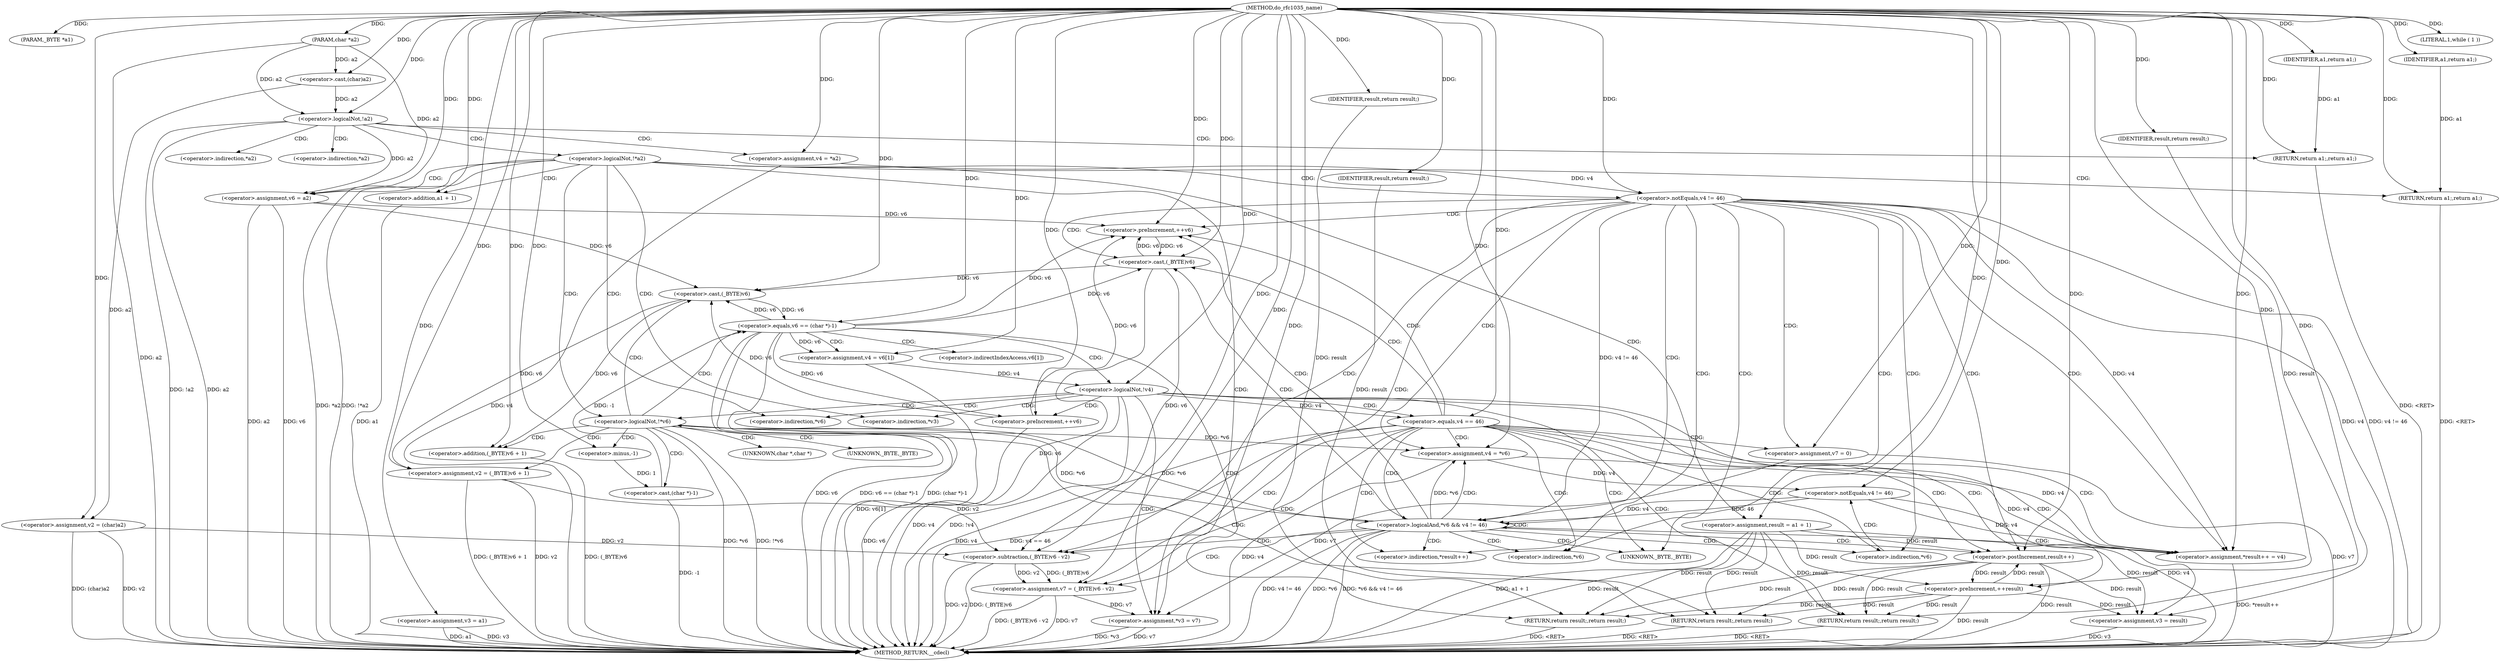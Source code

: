 digraph do_rfc1035_name {  
"1000107" [label = "(METHOD,do_rfc1035_name)" ]
"1000235" [label = "(METHOD_RETURN,__cdecl)" ]
"1000108" [label = "(PARAM,_BYTE *a1)" ]
"1000109" [label = "(PARAM,char *a2)" ]
"1000117" [label = "(<operator>.assignment,v2 = (char)a2)" ]
"1000119" [label = "(<operator>.cast,(char)a2)" ]
"1000122" [label = "(<operator>.assignment,v3 = a1)" ]
"1000126" [label = "(<operator>.logicalNot,!a2)" ]
"1000128" [label = "(RETURN,return a1;,return a1;)" ]
"1000129" [label = "(IDENTIFIER,a1,return a1;)" ]
"1000130" [label = "(<operator>.assignment,v4 = *a2)" ]
"1000135" [label = "(<operator>.logicalNot,!*a2)" ]
"1000138" [label = "(RETURN,return a1;,return a1;)" ]
"1000139" [label = "(IDENTIFIER,a1,return a1;)" ]
"1000140" [label = "(<operator>.assignment,result = a1 + 1)" ]
"1000142" [label = "(<operator>.addition,a1 + 1)" ]
"1000145" [label = "(<operator>.assignment,v6 = a2)" ]
"1000149" [label = "(<operator>.notEquals,v4 != 46)" ]
"1000154" [label = "(<operator>.assignment,v7 = 0)" ]
"1000158" [label = "(LITERAL,1,while ( 1 ))" ]
"1000160" [label = "(<operator>.assignment,*v3 = v7)" ]
"1000165" [label = "(<operator>.logicalNot,!*v6)" ]
"1000168" [label = "(RETURN,return result;,return result;)" ]
"1000169" [label = "(IDENTIFIER,result,return result;)" ]
"1000170" [label = "(<operator>.assignment,v2 = (_BYTE)v6 + 1)" ]
"1000172" [label = "(<operator>.addition,(_BYTE)v6 + 1)" ]
"1000173" [label = "(<operator>.cast,(_BYTE)v6)" ]
"1000178" [label = "(<operator>.equals,v6 == (char *)-1)" ]
"1000180" [label = "(<operator>.cast,(char *)-1)" ]
"1000182" [label = "(<operator>.minus,-1)" ]
"1000184" [label = "(RETURN,return result;,return result;)" ]
"1000185" [label = "(IDENTIFIER,result,return result;)" ]
"1000186" [label = "(<operator>.assignment,v4 = v6[1])" ]
"1000192" [label = "(<operator>.logicalNot,!v4)" ]
"1000194" [label = "(RETURN,return result;,return result;)" ]
"1000195" [label = "(IDENTIFIER,result,return result;)" ]
"1000196" [label = "(<operator>.assignment,v3 = result)" ]
"1000199" [label = "(<operator>.preIncrement,++v6)" ]
"1000201" [label = "(<operator>.preIncrement,++result)" ]
"1000204" [label = "(<operator>.equals,v4 == 46)" ]
"1000211" [label = "(<operator>.preIncrement,++v6)" ]
"1000213" [label = "(<operator>.assignment,*result++ = v4)" ]
"1000215" [label = "(<operator>.postIncrement,result++)" ]
"1000218" [label = "(<operator>.assignment,v4 = *v6)" ]
"1000222" [label = "(<operator>.assignment,v7 = (_BYTE)v6 - v2)" ]
"1000224" [label = "(<operator>.subtraction,(_BYTE)v6 - v2)" ]
"1000225" [label = "(<operator>.cast,(_BYTE)v6)" ]
"1000229" [label = "(<operator>.logicalAnd,*v6 && v4 != 46)" ]
"1000232" [label = "(<operator>.notEquals,v4 != 46)" ]
"1000132" [label = "(<operator>.indirection,*a2)" ]
"1000136" [label = "(<operator>.indirection,*a2)" ]
"1000161" [label = "(<operator>.indirection,*v3)" ]
"1000166" [label = "(<operator>.indirection,*v6)" ]
"1000174" [label = "(UNKNOWN,_BYTE,_BYTE)" ]
"1000181" [label = "(UNKNOWN,char *,char *)" ]
"1000188" [label = "(<operator>.indirectIndexAccess,v6[1])" ]
"1000214" [label = "(<operator>.indirection,*result++)" ]
"1000220" [label = "(<operator>.indirection,*v6)" ]
"1000226" [label = "(UNKNOWN,_BYTE,_BYTE)" ]
"1000230" [label = "(<operator>.indirection,*v6)" ]
  "1000184" -> "1000235"  [ label = "DDG: <RET>"] 
  "1000138" -> "1000235"  [ label = "DDG: <RET>"] 
  "1000229" -> "1000235"  [ label = "DDG: *v6 && v4 != 46"] 
  "1000225" -> "1000235"  [ label = "DDG: v6"] 
  "1000224" -> "1000235"  [ label = "DDG: v2"] 
  "1000135" -> "1000235"  [ label = "DDG: *a2"] 
  "1000160" -> "1000235"  [ label = "DDG: *v3"] 
  "1000142" -> "1000235"  [ label = "DDG: a1"] 
  "1000204" -> "1000235"  [ label = "DDG: v4"] 
  "1000199" -> "1000235"  [ label = "DDG: v6"] 
  "1000126" -> "1000235"  [ label = "DDG: a2"] 
  "1000160" -> "1000235"  [ label = "DDG: v7"] 
  "1000109" -> "1000235"  [ label = "DDG: a2"] 
  "1000222" -> "1000235"  [ label = "DDG: v7"] 
  "1000165" -> "1000235"  [ label = "DDG: *v6"] 
  "1000122" -> "1000235"  [ label = "DDG: a1"] 
  "1000232" -> "1000235"  [ label = "DDG: v4"] 
  "1000117" -> "1000235"  [ label = "DDG: v2"] 
  "1000140" -> "1000235"  [ label = "DDG: a1 + 1"] 
  "1000178" -> "1000235"  [ label = "DDG: v6 == (char *)-1"] 
  "1000229" -> "1000235"  [ label = "DDG: *v6"] 
  "1000213" -> "1000235"  [ label = "DDG: *result++"] 
  "1000117" -> "1000235"  [ label = "DDG: (char)a2"] 
  "1000222" -> "1000235"  [ label = "DDG: (_BYTE)v6 - v2"] 
  "1000149" -> "1000235"  [ label = "DDG: v4"] 
  "1000149" -> "1000235"  [ label = "DDG: v4 != 46"] 
  "1000178" -> "1000235"  [ label = "DDG: (char *)-1"] 
  "1000180" -> "1000235"  [ label = "DDG: -1"] 
  "1000145" -> "1000235"  [ label = "DDG: a2"] 
  "1000204" -> "1000235"  [ label = "DDG: v4 == 46"] 
  "1000154" -> "1000235"  [ label = "DDG: v7"] 
  "1000229" -> "1000235"  [ label = "DDG: v4 != 46"] 
  "1000192" -> "1000235"  [ label = "DDG: v4"] 
  "1000130" -> "1000235"  [ label = "DDG: v4"] 
  "1000224" -> "1000235"  [ label = "DDG: (_BYTE)v6"] 
  "1000170" -> "1000235"  [ label = "DDG: v2"] 
  "1000186" -> "1000235"  [ label = "DDG: v6[1]"] 
  "1000135" -> "1000235"  [ label = "DDG: !*a2"] 
  "1000140" -> "1000235"  [ label = "DDG: result"] 
  "1000126" -> "1000235"  [ label = "DDG: !a2"] 
  "1000192" -> "1000235"  [ label = "DDG: !v4"] 
  "1000178" -> "1000235"  [ label = "DDG: v6"] 
  "1000215" -> "1000235"  [ label = "DDG: result"] 
  "1000172" -> "1000235"  [ label = "DDG: (_BYTE)v6"] 
  "1000170" -> "1000235"  [ label = "DDG: (_BYTE)v6 + 1"] 
  "1000201" -> "1000235"  [ label = "DDG: result"] 
  "1000196" -> "1000235"  [ label = "DDG: v3"] 
  "1000145" -> "1000235"  [ label = "DDG: v6"] 
  "1000122" -> "1000235"  [ label = "DDG: v3"] 
  "1000165" -> "1000235"  [ label = "DDG: !*v6"] 
  "1000218" -> "1000235"  [ label = "DDG: v4"] 
  "1000128" -> "1000235"  [ label = "DDG: <RET>"] 
  "1000194" -> "1000235"  [ label = "DDG: <RET>"] 
  "1000168" -> "1000235"  [ label = "DDG: <RET>"] 
  "1000107" -> "1000108"  [ label = "DDG: "] 
  "1000107" -> "1000109"  [ label = "DDG: "] 
  "1000119" -> "1000117"  [ label = "DDG: a2"] 
  "1000107" -> "1000117"  [ label = "DDG: "] 
  "1000109" -> "1000119"  [ label = "DDG: a2"] 
  "1000107" -> "1000119"  [ label = "DDG: "] 
  "1000107" -> "1000122"  [ label = "DDG: "] 
  "1000119" -> "1000126"  [ label = "DDG: a2"] 
  "1000109" -> "1000126"  [ label = "DDG: a2"] 
  "1000107" -> "1000126"  [ label = "DDG: "] 
  "1000129" -> "1000128"  [ label = "DDG: a1"] 
  "1000107" -> "1000128"  [ label = "DDG: "] 
  "1000107" -> "1000129"  [ label = "DDG: "] 
  "1000107" -> "1000130"  [ label = "DDG: "] 
  "1000139" -> "1000138"  [ label = "DDG: a1"] 
  "1000107" -> "1000138"  [ label = "DDG: "] 
  "1000107" -> "1000139"  [ label = "DDG: "] 
  "1000107" -> "1000140"  [ label = "DDG: "] 
  "1000107" -> "1000142"  [ label = "DDG: "] 
  "1000126" -> "1000145"  [ label = "DDG: a2"] 
  "1000109" -> "1000145"  [ label = "DDG: a2"] 
  "1000107" -> "1000145"  [ label = "DDG: "] 
  "1000130" -> "1000149"  [ label = "DDG: v4"] 
  "1000107" -> "1000149"  [ label = "DDG: "] 
  "1000107" -> "1000154"  [ label = "DDG: "] 
  "1000107" -> "1000158"  [ label = "DDG: "] 
  "1000222" -> "1000160"  [ label = "DDG: v7"] 
  "1000154" -> "1000160"  [ label = "DDG: v7"] 
  "1000107" -> "1000160"  [ label = "DDG: "] 
  "1000229" -> "1000165"  [ label = "DDG: *v6"] 
  "1000169" -> "1000168"  [ label = "DDG: result"] 
  "1000140" -> "1000168"  [ label = "DDG: result"] 
  "1000215" -> "1000168"  [ label = "DDG: result"] 
  "1000201" -> "1000168"  [ label = "DDG: result"] 
  "1000107" -> "1000169"  [ label = "DDG: "] 
  "1000173" -> "1000170"  [ label = "DDG: v6"] 
  "1000107" -> "1000170"  [ label = "DDG: "] 
  "1000173" -> "1000172"  [ label = "DDG: v6"] 
  "1000199" -> "1000173"  [ label = "DDG: v6"] 
  "1000225" -> "1000173"  [ label = "DDG: v6"] 
  "1000145" -> "1000173"  [ label = "DDG: v6"] 
  "1000107" -> "1000173"  [ label = "DDG: "] 
  "1000178" -> "1000173"  [ label = "DDG: v6"] 
  "1000107" -> "1000172"  [ label = "DDG: "] 
  "1000173" -> "1000178"  [ label = "DDG: v6"] 
  "1000107" -> "1000178"  [ label = "DDG: "] 
  "1000180" -> "1000178"  [ label = "DDG: -1"] 
  "1000182" -> "1000180"  [ label = "DDG: 1"] 
  "1000107" -> "1000182"  [ label = "DDG: "] 
  "1000185" -> "1000184"  [ label = "DDG: result"] 
  "1000140" -> "1000184"  [ label = "DDG: result"] 
  "1000215" -> "1000184"  [ label = "DDG: result"] 
  "1000201" -> "1000184"  [ label = "DDG: result"] 
  "1000107" -> "1000185"  [ label = "DDG: "] 
  "1000178" -> "1000186"  [ label = "DDG: v6"] 
  "1000107" -> "1000186"  [ label = "DDG: "] 
  "1000186" -> "1000192"  [ label = "DDG: v4"] 
  "1000107" -> "1000192"  [ label = "DDG: "] 
  "1000195" -> "1000194"  [ label = "DDG: result"] 
  "1000140" -> "1000194"  [ label = "DDG: result"] 
  "1000215" -> "1000194"  [ label = "DDG: result"] 
  "1000201" -> "1000194"  [ label = "DDG: result"] 
  "1000107" -> "1000195"  [ label = "DDG: "] 
  "1000140" -> "1000196"  [ label = "DDG: result"] 
  "1000215" -> "1000196"  [ label = "DDG: result"] 
  "1000201" -> "1000196"  [ label = "DDG: result"] 
  "1000107" -> "1000196"  [ label = "DDG: "] 
  "1000178" -> "1000199"  [ label = "DDG: v6"] 
  "1000107" -> "1000199"  [ label = "DDG: "] 
  "1000107" -> "1000201"  [ label = "DDG: "] 
  "1000140" -> "1000201"  [ label = "DDG: result"] 
  "1000215" -> "1000201"  [ label = "DDG: result"] 
  "1000192" -> "1000204"  [ label = "DDG: v4"] 
  "1000107" -> "1000204"  [ label = "DDG: "] 
  "1000199" -> "1000211"  [ label = "DDG: v6"] 
  "1000225" -> "1000211"  [ label = "DDG: v6"] 
  "1000145" -> "1000211"  [ label = "DDG: v6"] 
  "1000107" -> "1000211"  [ label = "DDG: "] 
  "1000178" -> "1000211"  [ label = "DDG: v6"] 
  "1000204" -> "1000213"  [ label = "DDG: v4"] 
  "1000232" -> "1000213"  [ label = "DDG: v4"] 
  "1000149" -> "1000213"  [ label = "DDG: v4"] 
  "1000218" -> "1000213"  [ label = "DDG: v4"] 
  "1000107" -> "1000213"  [ label = "DDG: "] 
  "1000140" -> "1000215"  [ label = "DDG: result"] 
  "1000201" -> "1000215"  [ label = "DDG: result"] 
  "1000107" -> "1000215"  [ label = "DDG: "] 
  "1000165" -> "1000218"  [ label = "DDG: *v6"] 
  "1000229" -> "1000218"  [ label = "DDG: *v6"] 
  "1000107" -> "1000218"  [ label = "DDG: "] 
  "1000224" -> "1000222"  [ label = "DDG: (_BYTE)v6"] 
  "1000224" -> "1000222"  [ label = "DDG: v2"] 
  "1000107" -> "1000222"  [ label = "DDG: "] 
  "1000225" -> "1000224"  [ label = "DDG: v6"] 
  "1000211" -> "1000225"  [ label = "DDG: v6"] 
  "1000107" -> "1000225"  [ label = "DDG: "] 
  "1000178" -> "1000225"  [ label = "DDG: v6"] 
  "1000117" -> "1000224"  [ label = "DDG: v2"] 
  "1000170" -> "1000224"  [ label = "DDG: v2"] 
  "1000107" -> "1000224"  [ label = "DDG: "] 
  "1000165" -> "1000229"  [ label = "DDG: *v6"] 
  "1000149" -> "1000229"  [ label = "DDG: v4 != 46"] 
  "1000232" -> "1000229"  [ label = "DDG: v4"] 
  "1000232" -> "1000229"  [ label = "DDG: 46"] 
  "1000218" -> "1000232"  [ label = "DDG: v4"] 
  "1000107" -> "1000232"  [ label = "DDG: "] 
  "1000126" -> "1000128"  [ label = "CDG: "] 
  "1000126" -> "1000136"  [ label = "CDG: "] 
  "1000126" -> "1000135"  [ label = "CDG: "] 
  "1000126" -> "1000132"  [ label = "CDG: "] 
  "1000126" -> "1000130"  [ label = "CDG: "] 
  "1000135" -> "1000142"  [ label = "CDG: "] 
  "1000135" -> "1000140"  [ label = "CDG: "] 
  "1000135" -> "1000138"  [ label = "CDG: "] 
  "1000135" -> "1000149"  [ label = "CDG: "] 
  "1000135" -> "1000145"  [ label = "CDG: "] 
  "1000135" -> "1000166"  [ label = "CDG: "] 
  "1000135" -> "1000165"  [ label = "CDG: "] 
  "1000135" -> "1000161"  [ label = "CDG: "] 
  "1000135" -> "1000160"  [ label = "CDG: "] 
  "1000149" -> "1000224"  [ label = "CDG: "] 
  "1000149" -> "1000222"  [ label = "CDG: "] 
  "1000149" -> "1000220"  [ label = "CDG: "] 
  "1000149" -> "1000218"  [ label = "CDG: "] 
  "1000149" -> "1000215"  [ label = "CDG: "] 
  "1000149" -> "1000214"  [ label = "CDG: "] 
  "1000149" -> "1000213"  [ label = "CDG: "] 
  "1000149" -> "1000211"  [ label = "CDG: "] 
  "1000149" -> "1000230"  [ label = "CDG: "] 
  "1000149" -> "1000229"  [ label = "CDG: "] 
  "1000149" -> "1000226"  [ label = "CDG: "] 
  "1000149" -> "1000225"  [ label = "CDG: "] 
  "1000149" -> "1000154"  [ label = "CDG: "] 
  "1000165" -> "1000174"  [ label = "CDG: "] 
  "1000165" -> "1000173"  [ label = "CDG: "] 
  "1000165" -> "1000172"  [ label = "CDG: "] 
  "1000165" -> "1000170"  [ label = "CDG: "] 
  "1000165" -> "1000168"  [ label = "CDG: "] 
  "1000165" -> "1000182"  [ label = "CDG: "] 
  "1000165" -> "1000181"  [ label = "CDG: "] 
  "1000165" -> "1000180"  [ label = "CDG: "] 
  "1000165" -> "1000178"  [ label = "CDG: "] 
  "1000178" -> "1000192"  [ label = "CDG: "] 
  "1000178" -> "1000188"  [ label = "CDG: "] 
  "1000178" -> "1000186"  [ label = "CDG: "] 
  "1000178" -> "1000184"  [ label = "CDG: "] 
  "1000192" -> "1000204"  [ label = "CDG: "] 
  "1000192" -> "1000201"  [ label = "CDG: "] 
  "1000192" -> "1000199"  [ label = "CDG: "] 
  "1000192" -> "1000196"  [ label = "CDG: "] 
  "1000192" -> "1000194"  [ label = "CDG: "] 
  "1000192" -> "1000166"  [ label = "CDG: "] 
  "1000192" -> "1000165"  [ label = "CDG: "] 
  "1000192" -> "1000161"  [ label = "CDG: "] 
  "1000192" -> "1000160"  [ label = "CDG: "] 
  "1000204" -> "1000224"  [ label = "CDG: "] 
  "1000204" -> "1000222"  [ label = "CDG: "] 
  "1000204" -> "1000220"  [ label = "CDG: "] 
  "1000204" -> "1000218"  [ label = "CDG: "] 
  "1000204" -> "1000215"  [ label = "CDG: "] 
  "1000204" -> "1000214"  [ label = "CDG: "] 
  "1000204" -> "1000213"  [ label = "CDG: "] 
  "1000204" -> "1000211"  [ label = "CDG: "] 
  "1000204" -> "1000230"  [ label = "CDG: "] 
  "1000204" -> "1000229"  [ label = "CDG: "] 
  "1000204" -> "1000226"  [ label = "CDG: "] 
  "1000204" -> "1000225"  [ label = "CDG: "] 
  "1000204" -> "1000154"  [ label = "CDG: "] 
  "1000229" -> "1000224"  [ label = "CDG: "] 
  "1000229" -> "1000222"  [ label = "CDG: "] 
  "1000229" -> "1000220"  [ label = "CDG: "] 
  "1000229" -> "1000218"  [ label = "CDG: "] 
  "1000229" -> "1000215"  [ label = "CDG: "] 
  "1000229" -> "1000214"  [ label = "CDG: "] 
  "1000229" -> "1000213"  [ label = "CDG: "] 
  "1000229" -> "1000211"  [ label = "CDG: "] 
  "1000229" -> "1000230"  [ label = "CDG: "] 
  "1000229" -> "1000229"  [ label = "CDG: "] 
  "1000229" -> "1000226"  [ label = "CDG: "] 
  "1000229" -> "1000225"  [ label = "CDG: "] 
  "1000230" -> "1000232"  [ label = "CDG: "] 
}
